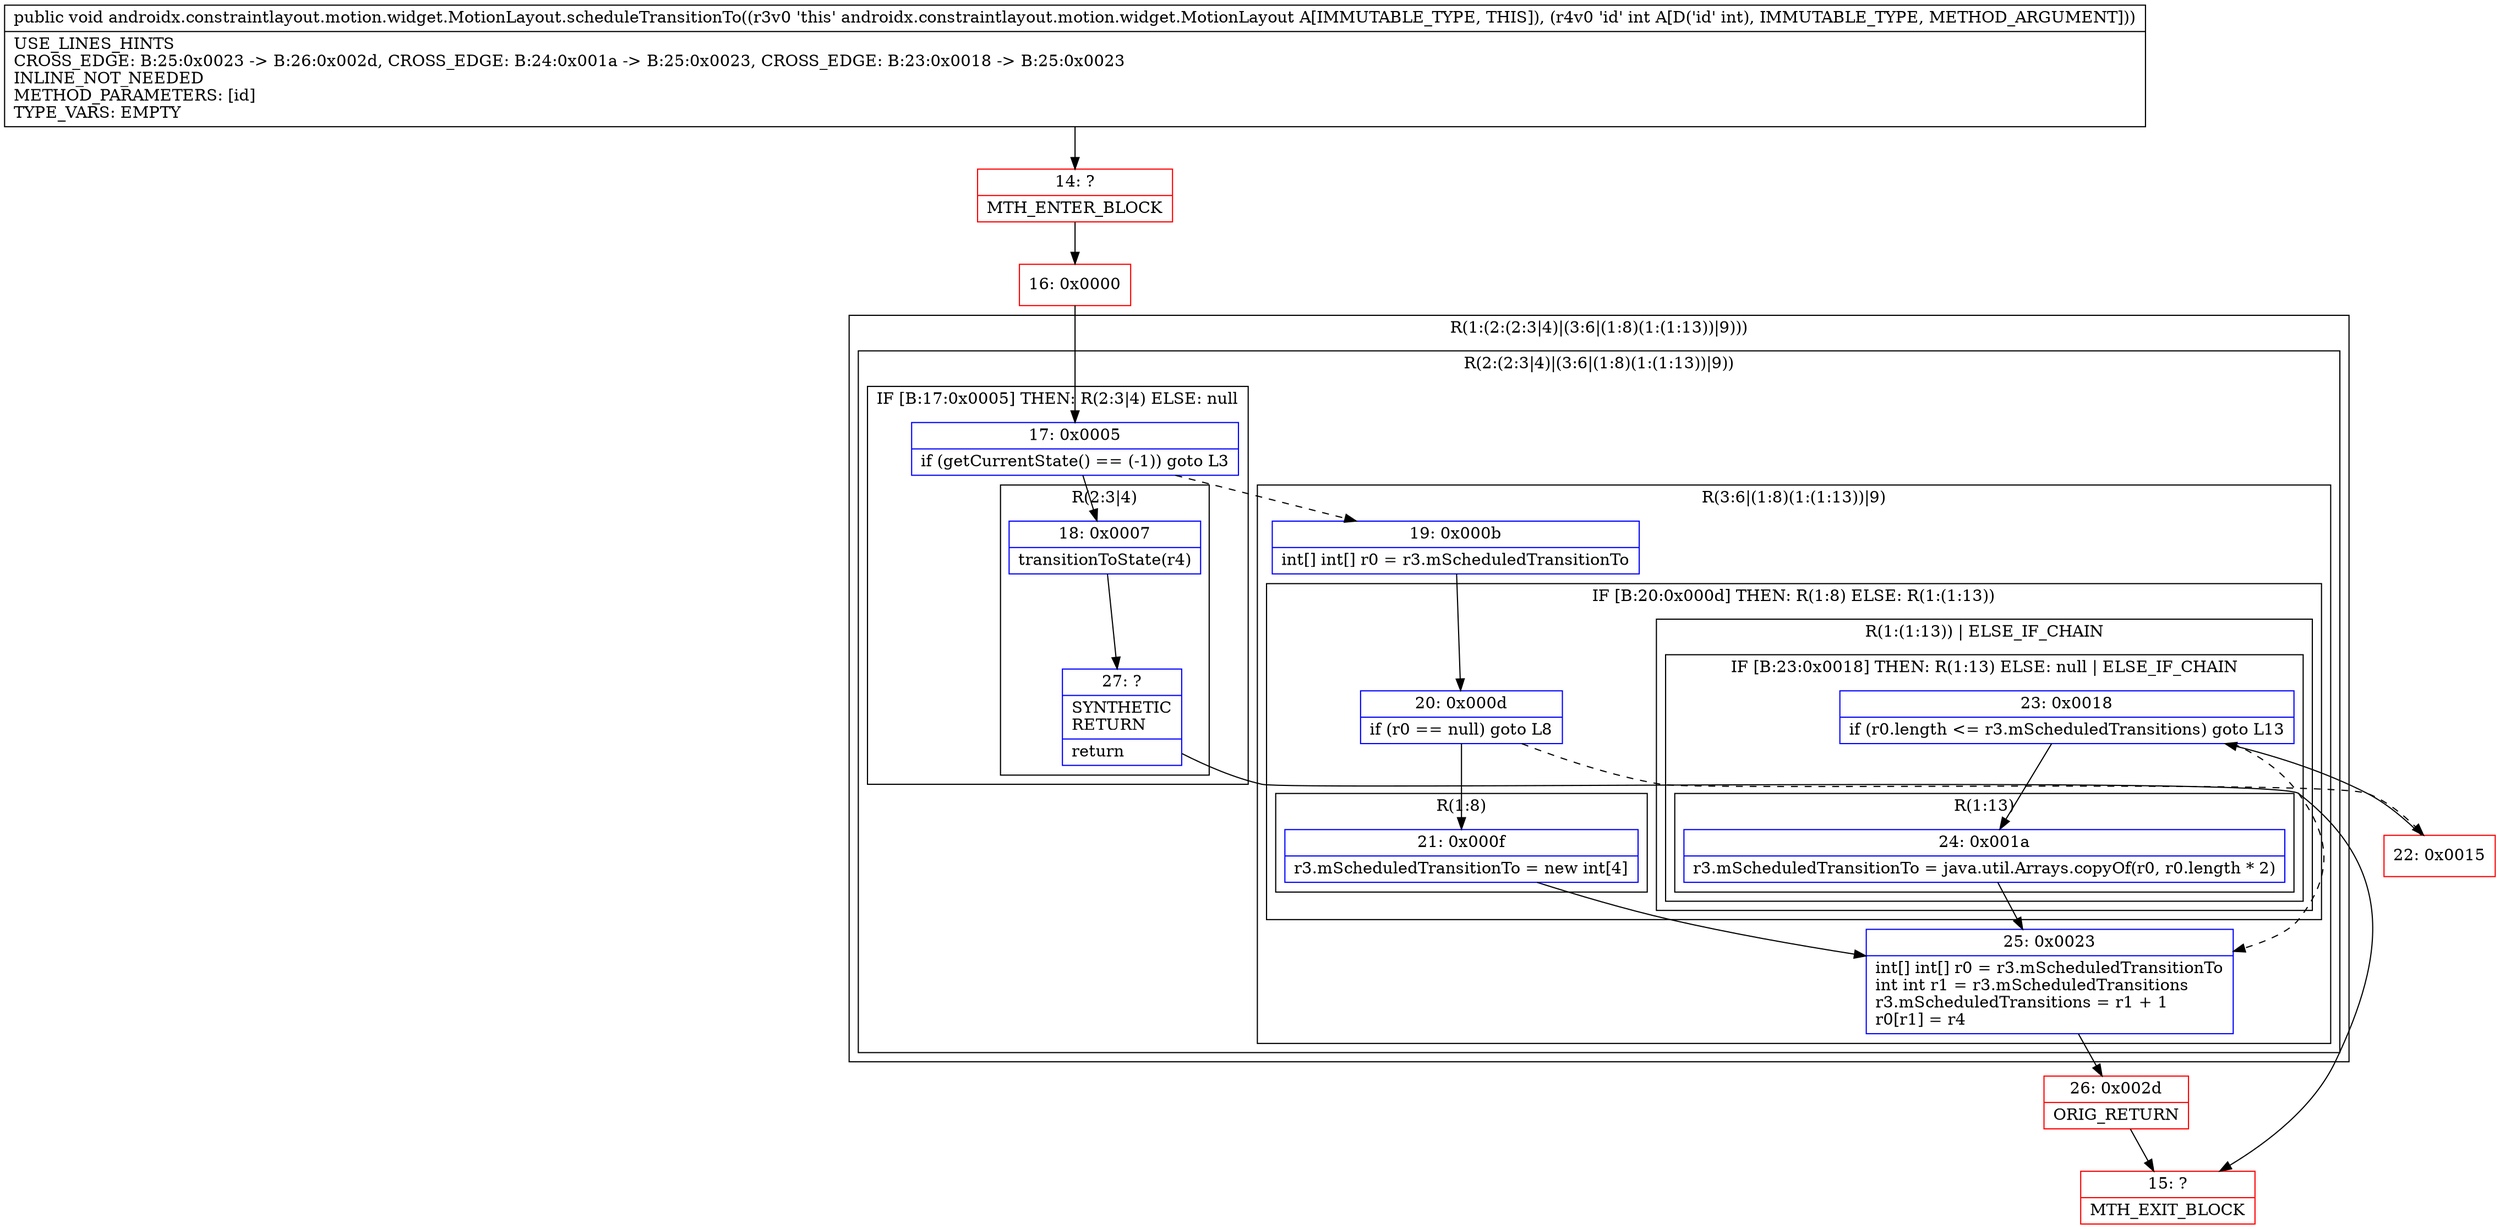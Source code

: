 digraph "CFG forandroidx.constraintlayout.motion.widget.MotionLayout.scheduleTransitionTo(I)V" {
subgraph cluster_Region_932945713 {
label = "R(1:(2:(2:3|4)|(3:6|(1:8)(1:(1:13))|9)))";
node [shape=record,color=blue];
subgraph cluster_Region_202803315 {
label = "R(2:(2:3|4)|(3:6|(1:8)(1:(1:13))|9))";
node [shape=record,color=blue];
subgraph cluster_IfRegion_706134719 {
label = "IF [B:17:0x0005] THEN: R(2:3|4) ELSE: null";
node [shape=record,color=blue];
Node_17 [shape=record,label="{17\:\ 0x0005|if (getCurrentState() == (\-1)) goto L3\l}"];
subgraph cluster_Region_1522379264 {
label = "R(2:3|4)";
node [shape=record,color=blue];
Node_18 [shape=record,label="{18\:\ 0x0007|transitionToState(r4)\l}"];
Node_27 [shape=record,label="{27\:\ ?|SYNTHETIC\lRETURN\l|return\l}"];
}
}
subgraph cluster_Region_1187093128 {
label = "R(3:6|(1:8)(1:(1:13))|9)";
node [shape=record,color=blue];
Node_19 [shape=record,label="{19\:\ 0x000b|int[] int[] r0 = r3.mScheduledTransitionTo\l}"];
subgraph cluster_IfRegion_975109286 {
label = "IF [B:20:0x000d] THEN: R(1:8) ELSE: R(1:(1:13))";
node [shape=record,color=blue];
Node_20 [shape=record,label="{20\:\ 0x000d|if (r0 == null) goto L8\l}"];
subgraph cluster_Region_825545841 {
label = "R(1:8)";
node [shape=record,color=blue];
Node_21 [shape=record,label="{21\:\ 0x000f|r3.mScheduledTransitionTo = new int[4]\l}"];
}
subgraph cluster_Region_156862260 {
label = "R(1:(1:13)) | ELSE_IF_CHAIN\l";
node [shape=record,color=blue];
subgraph cluster_IfRegion_517365706 {
label = "IF [B:23:0x0018] THEN: R(1:13) ELSE: null | ELSE_IF_CHAIN\l";
node [shape=record,color=blue];
Node_23 [shape=record,label="{23\:\ 0x0018|if (r0.length \<= r3.mScheduledTransitions) goto L13\l}"];
subgraph cluster_Region_1066814204 {
label = "R(1:13)";
node [shape=record,color=blue];
Node_24 [shape=record,label="{24\:\ 0x001a|r3.mScheduledTransitionTo = java.util.Arrays.copyOf(r0, r0.length * 2)\l}"];
}
}
}
}
Node_25 [shape=record,label="{25\:\ 0x0023|int[] int[] r0 = r3.mScheduledTransitionTo\lint int r1 = r3.mScheduledTransitions\lr3.mScheduledTransitions = r1 + 1\lr0[r1] = r4\l}"];
}
}
}
Node_14 [shape=record,color=red,label="{14\:\ ?|MTH_ENTER_BLOCK\l}"];
Node_16 [shape=record,color=red,label="{16\:\ 0x0000}"];
Node_15 [shape=record,color=red,label="{15\:\ ?|MTH_EXIT_BLOCK\l}"];
Node_26 [shape=record,color=red,label="{26\:\ 0x002d|ORIG_RETURN\l}"];
Node_22 [shape=record,color=red,label="{22\:\ 0x0015}"];
MethodNode[shape=record,label="{public void androidx.constraintlayout.motion.widget.MotionLayout.scheduleTransitionTo((r3v0 'this' androidx.constraintlayout.motion.widget.MotionLayout A[IMMUTABLE_TYPE, THIS]), (r4v0 'id' int A[D('id' int), IMMUTABLE_TYPE, METHOD_ARGUMENT]))  | USE_LINES_HINTS\lCROSS_EDGE: B:25:0x0023 \-\> B:26:0x002d, CROSS_EDGE: B:24:0x001a \-\> B:25:0x0023, CROSS_EDGE: B:23:0x0018 \-\> B:25:0x0023\lINLINE_NOT_NEEDED\lMETHOD_PARAMETERS: [id]\lTYPE_VARS: EMPTY\l}"];
MethodNode -> Node_14;Node_17 -> Node_18;
Node_17 -> Node_19[style=dashed];
Node_18 -> Node_27;
Node_27 -> Node_15;
Node_19 -> Node_20;
Node_20 -> Node_21;
Node_20 -> Node_22[style=dashed];
Node_21 -> Node_25;
Node_23 -> Node_24;
Node_23 -> Node_25[style=dashed];
Node_24 -> Node_25;
Node_25 -> Node_26;
Node_14 -> Node_16;
Node_16 -> Node_17;
Node_26 -> Node_15;
Node_22 -> Node_23;
}

